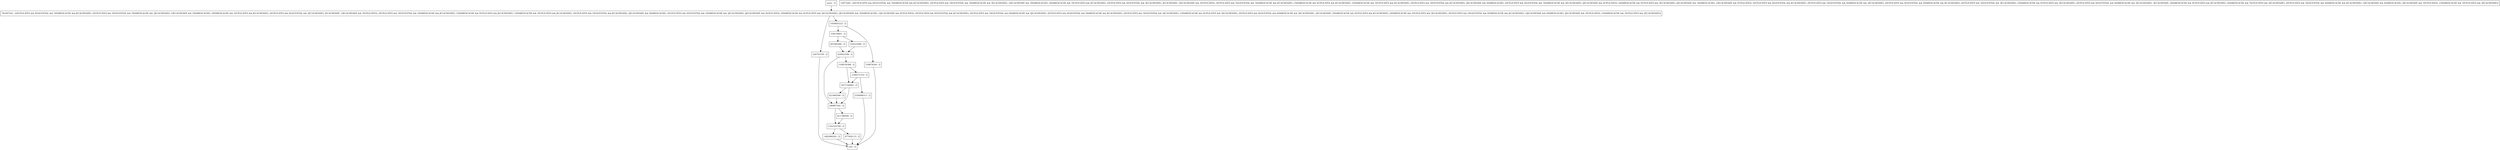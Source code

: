 digraph getDb {
node [shape=record];
621964566 [label="621964566 - []"];
33673262 [label="33673262 - [(DUPLICATES && SEQUENTIAL && !SHAREDCACHE && JECACHESIZE), (DUPLICATES && !SEQUENTIAL && !SHAREDCACHE && !JECACHESIZE), (!JECACHESIZE && !SHAREDCACHE), (SHAREDCACHE && !DUPLICATES && JECACHESIZE), (DUPLICATES && SEQUENTIAL && !JECACHESIZE), JECACHESIZE, (!JECACHESIZE && !DUPLICATES), (DUPLICATES && !SEQUENTIAL && !SHAREDCACHE && JECACHESIZE), (!SHAREDCACHE && DUPLICATES && JECACHESIZE), (!SHAREDCACHE && !DUPLICATES && JECACHESIZE), (DUPLICATES && !SEQUENTIAL && JECACHESIZE), (JECACHESIZE && SHAREDCACHE), (DUPLICATES && SEQUENTIAL && !SHAREDCACHE && !JECACHESIZE), (JECACHESIZE && DUPLICATES), (SHAREDCACHE && DUPLICATES && !JECACHESIZE), (JECACHESIZE && !SHAREDCACHE), (!JECACHESIZE && DUPLICATES), (DUPLICATES && SEQUENTIAL && JECACHESIZE), (DUPLICATES && !SEQUENTIAL && SHAREDCACHE && !JECACHESIZE), (DUPLICATES && SEQUENTIAL && SHAREDCACHE && JECACHESIZE), (DUPLICATES && !SEQUENTIAL && !JECACHESIZE), (!SHAREDCACHE && DUPLICATES && !JECACHESIZE), (DUPLICATES && SEQUENTIAL && SHAREDCACHE && !JECACHESIZE), !JECACHESIZE, (SHAREDCACHE && DUPLICATES && JECACHESIZE), (SHAREDCACHE && !DUPLICATES && !JECACHESIZE), (DUPLICATES && !SEQUENTIAL && SHAREDCACHE && JECACHESIZE), (!JECACHESIZE && SHAREDCACHE), (JECACHESIZE && !DUPLICATES), (!SHAREDCACHE && !DUPLICATES && !JECACHESIZE)]"];
1482080292 [label="1482080292 - []"];
246887362 [label="246887362 - []"];
338159401 [label="338159401 - []"];
530878244 [label="530878244 - []"];
2071160962 [label="2071160962 - []"];
781497242 [label="781497242 - [(DUPLICATES && SEQUENTIAL && !SHAREDCACHE && JECACHESIZE), (DUPLICATES && !SEQUENTIAL && !SHAREDCACHE && !JECACHESIZE), (!JECACHESIZE && !SHAREDCACHE), (SHAREDCACHE && !DUPLICATES && JECACHESIZE), (DUPLICATES && SEQUENTIAL && !JECACHESIZE), JECACHESIZE, (!JECACHESIZE && !DUPLICATES), (DUPLICATES && !SEQUENTIAL && !SHAREDCACHE && JECACHESIZE), (!SHAREDCACHE && DUPLICATES && JECACHESIZE), (!SHAREDCACHE && !DUPLICATES && JECACHESIZE), (DUPLICATES && !SEQUENTIAL && JECACHESIZE), (JECACHESIZE && SHAREDCACHE), (DUPLICATES && SEQUENTIAL && !SHAREDCACHE && !JECACHESIZE), (JECACHESIZE && DUPLICATES), (SHAREDCACHE && DUPLICATES && !JECACHESIZE), (JECACHESIZE && !SHAREDCACHE), (!JECACHESIZE && DUPLICATES), (DUPLICATES && SEQUENTIAL && JECACHESIZE), (DUPLICATES && !SEQUENTIAL && SHAREDCACHE && !JECACHESIZE), (DUPLICATES && SEQUENTIAL && SHAREDCACHE && JECACHESIZE), (DUPLICATES && !SEQUENTIAL && !JECACHESIZE), (!SHAREDCACHE && DUPLICATES && !JECACHESIZE), (DUPLICATES && SEQUENTIAL && SHAREDCACHE && !JECACHESIZE), !JECACHESIZE, (SHAREDCACHE && DUPLICATES && JECACHESIZE), (SHAREDCACHE && !DUPLICATES && !JECACHESIZE), (DUPLICATES && !SEQUENTIAL && SHAREDCACHE && JECACHESIZE), (!JECACHESIZE && SHAREDCACHE), (JECACHESIZE && !DUPLICATES), (!SHAREDCACHE && !DUPLICATES && !JECACHESIZE)]"];
697085060 [label="697085060 - []"];
244791559 [label="244791559 - []"];
entry [label="entry - []"];
exit [label="exit - []"];
1108559388 [label="1108559388 - []"];
1162163790 [label="1162163790 - []"];
811788508 [label="811788508 - []"];
1458405222 [label="1458405222 - []"];
518322099 [label="518322099 - []"];
1249371310 [label="1249371310 - []"];
877492133 [label="877492133 - []"];
620922596 [label="620922596 - []"];
2104096513 [label="2104096513 - []"];
entry;
exit;
621964566 -> 246887362;
1482080292 -> exit;
246887362 -> 1162163790;
246887362 -> 811788508;
338159401 -> 518322099;
338159401 -> 697085060;
530878244 -> exit;
2071160962 -> 621964566;
2071160962 -> 246887362;
781497242 -> 1458405222;
781497242 -> 244791559;
697085060 -> 620922596;
244791559 -> exit;
entry -> 781497242;
1108559388 -> 2071160962;
1108559388 -> 1249371310;
1162163790 -> 1482080292;
1162163790 -> 877492133;
811788508 -> 1162163790;
1458405222 -> 338159401;
1458405222 -> 530878244;
518322099 -> 620922596;
1249371310 -> 2071160962;
1249371310 -> 2104096513;
877492133 -> exit;
620922596 -> 1108559388;
620922596 -> 246887362;
2104096513 -> exit;
}
